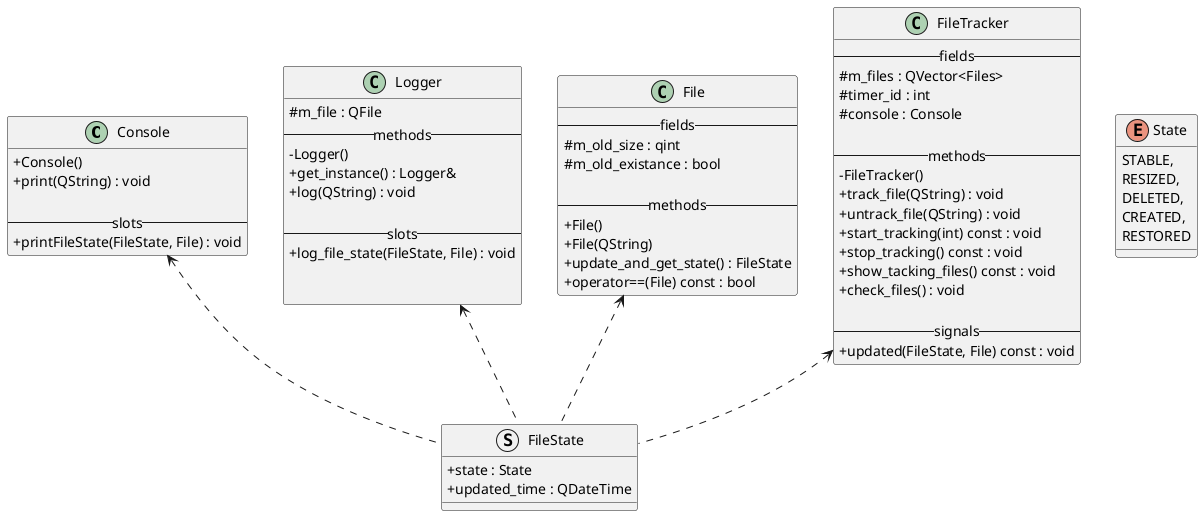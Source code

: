 @startuml
skinparam classAttributeIconSize 0

class Console {
    + Console()
    + print(QString) : void

    -- slots --
    + printFileState(FileState, File) : void
}

class Logger {
    # m_file : QFile
    -- methods --
    - Logger()
    + get_instance() : Logger&
    + log(QString) : void

    -- slots --
    +log_file_state(FileState, File) : void


}

class File {
    -- fields --
    # m_old_size : qint
    # m_old_existance : bool

    -- methods --
    + File()
    + File(QString)
    + update_and_get_state() : FileState
    + operator==(File) const : bool
}

class FileTracker {
    -- fields --
    # m_files : QVector<Files>
    # timer_id : int
    # console : Console

    -- methods --
    - FileTracker()
    + track_file(QString) : void
    + untrack_file(QString) : void
    + start_tracking(int) const : void
    + stop_tracking() const : void
    + show_tacking_files() const : void
    + check_files() : void

    -- signals --
    + updated(FileState, File) const : void
}

enum State {
    STABLE,
    RESIZED,
    DELETED,
    CREATED,
    RESTORED
}

struct FileState {
    + state : State
    + updated_time : QDateTime
}

File <.. FileState
FileTracker <.. FileState
Logger <.. FileState
Console <.. FileState

@enduml
